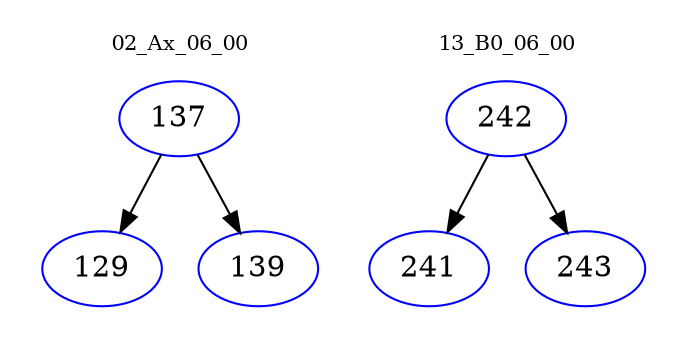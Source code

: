 digraph{
subgraph cluster_0 {
color = white
label = "02_Ax_06_00";
fontsize=10;
T0_137 [label="137", color="blue"]
T0_137 -> T0_129 [color="black"]
T0_129 [label="129", color="blue"]
T0_137 -> T0_139 [color="black"]
T0_139 [label="139", color="blue"]
}
subgraph cluster_1 {
color = white
label = "13_B0_06_00";
fontsize=10;
T1_242 [label="242", color="blue"]
T1_242 -> T1_241 [color="black"]
T1_241 [label="241", color="blue"]
T1_242 -> T1_243 [color="black"]
T1_243 [label="243", color="blue"]
}
}
